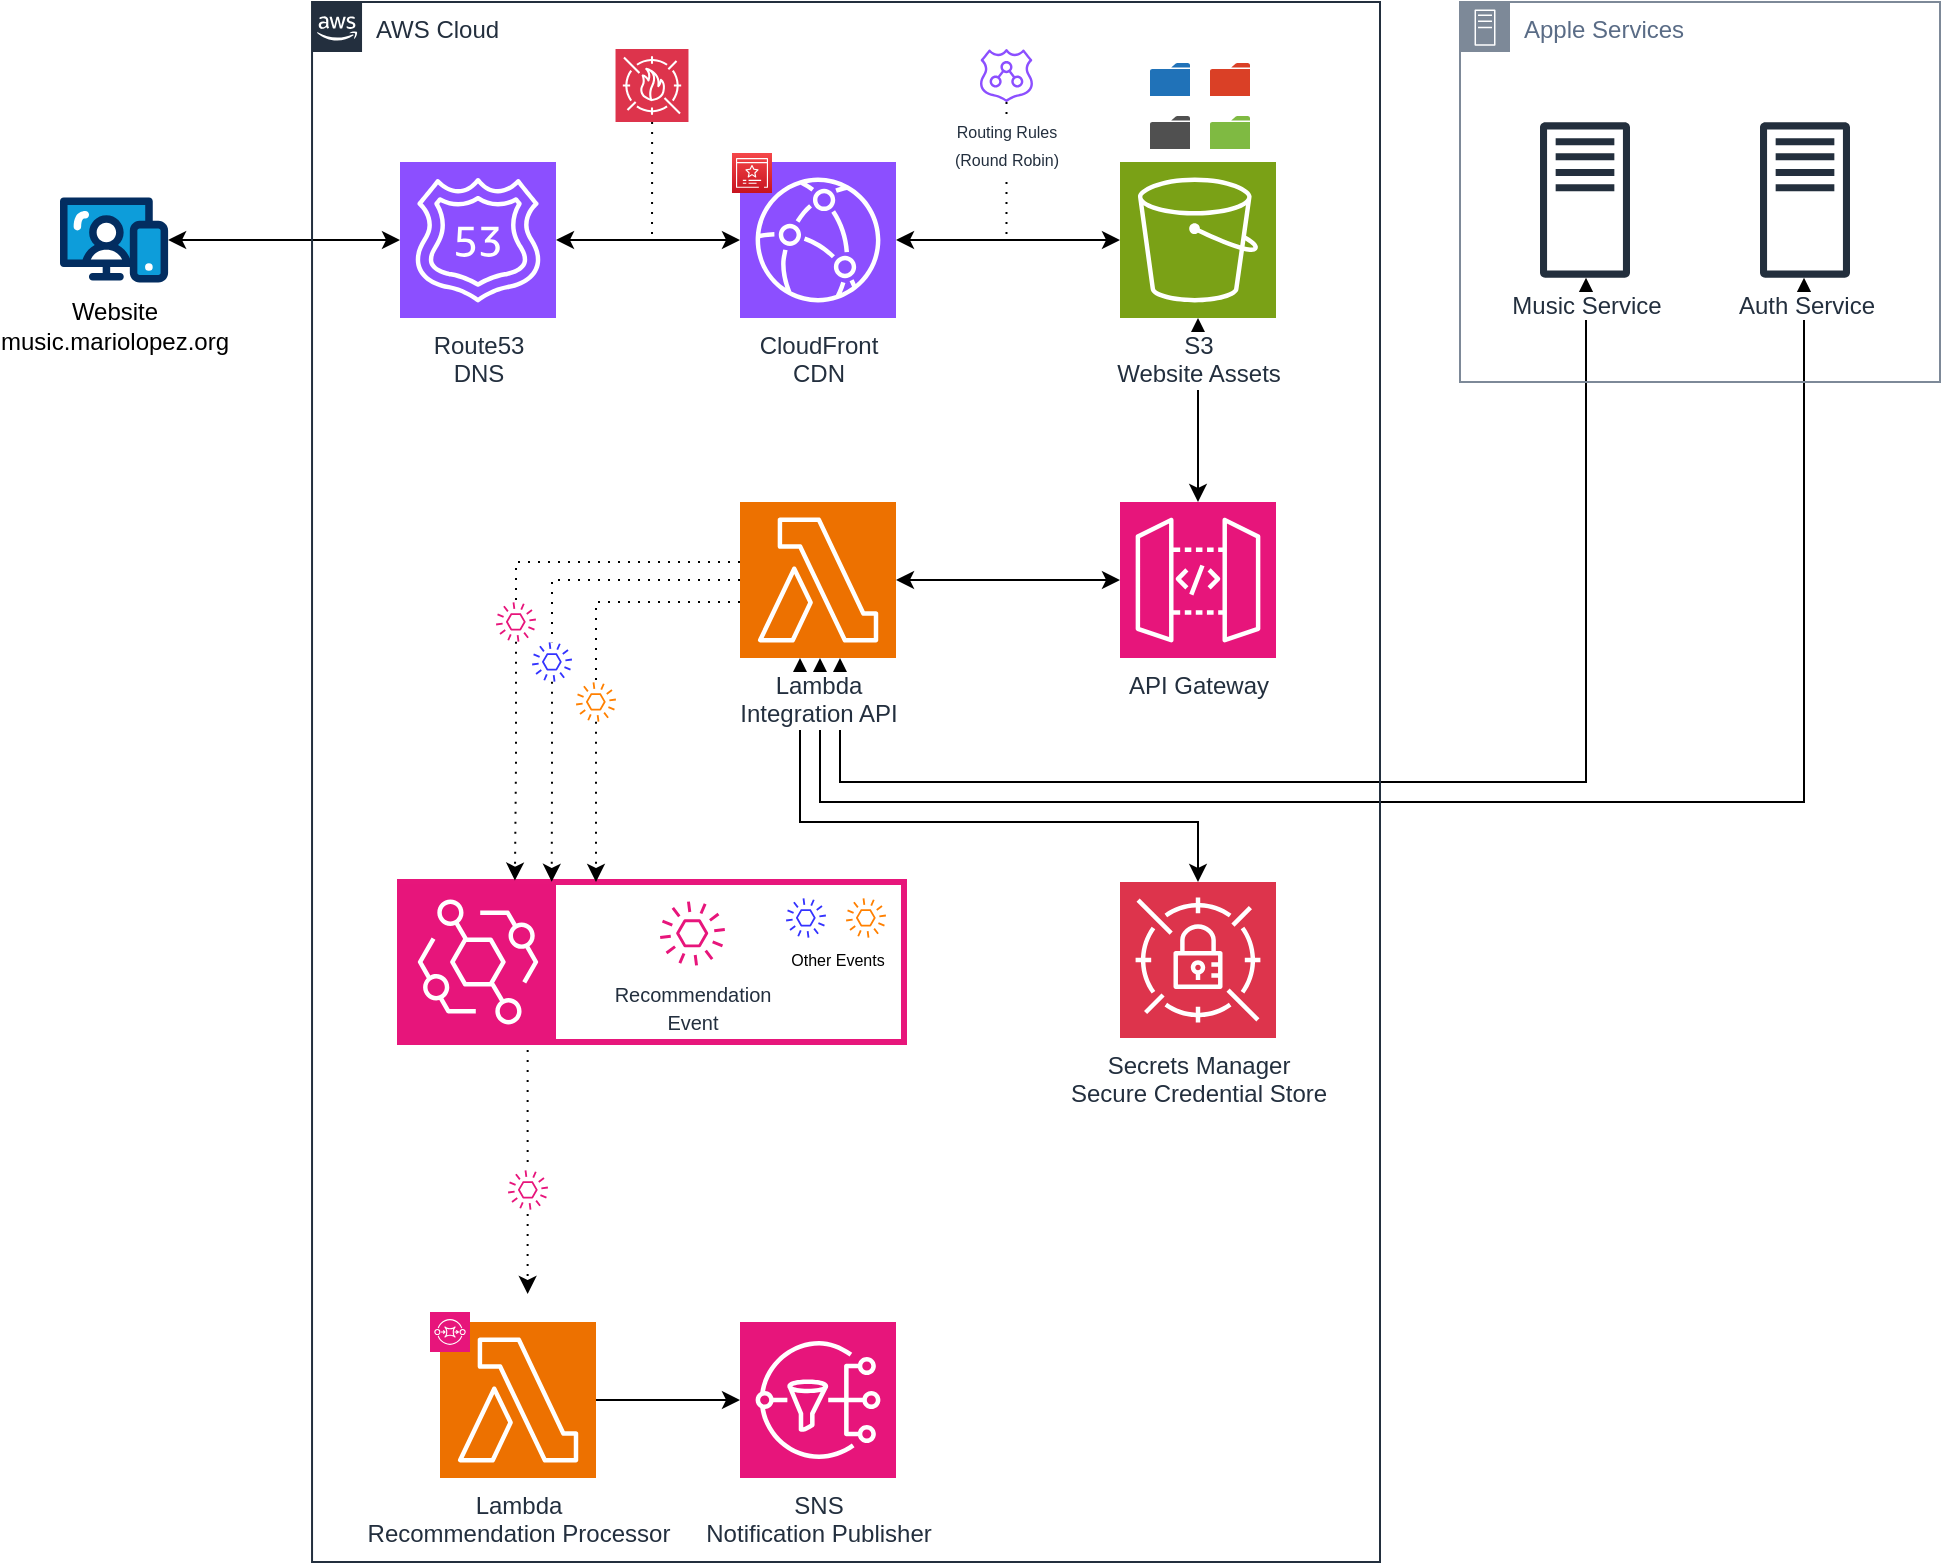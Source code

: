 <mxfile>
    <diagram name="High-Level Overall Architecture" id="WcVCMZzMT9vnVtKy7-lY">
        <mxGraphModel dx="1267" dy="896" grid="1" gridSize="10" guides="1" tooltips="1" connect="1" arrows="1" fold="1" page="1" pageScale="1" pageWidth="850" pageHeight="1100" math="0" shadow="0">
            <root>
                <mxCell id="0"/>
                <mxCell id="1" parent="0"/>
                <mxCell id="ASIqgOq8gISfFOwQN5v3-22" style="edgeStyle=orthogonalEdgeStyle;rounded=0;orthogonalLoop=1;jettySize=auto;html=1;startArrow=classic;startFill=1;" parent="1" source="ASIqgOq8gISfFOwQN5v3-3" target="ASIqgOq8gISfFOwQN5v3-21" edge="1">
                    <mxGeometry relative="1" as="geometry"/>
                </mxCell>
                <mxCell id="ASIqgOq8gISfFOwQN5v3-57" style="edgeStyle=orthogonalEdgeStyle;rounded=0;orthogonalLoop=1;jettySize=auto;html=1;startArrow=classic;startFill=1;" parent="1" source="ASIqgOq8gISfFOwQN5v3-14" target="ASIqgOq8gISfFOwQN5v3-55" edge="1">
                    <mxGeometry relative="1" as="geometry">
                        <Array as="points">
                            <mxPoint x="480" y="800"/>
                            <mxPoint x="972" y="800"/>
                        </Array>
                    </mxGeometry>
                </mxCell>
                <mxCell id="ASIqgOq8gISfFOwQN5v3-56" style="edgeStyle=orthogonalEdgeStyle;rounded=0;orthogonalLoop=1;jettySize=auto;html=1;startArrow=classic;startFill=1;" parent="1" source="ASIqgOq8gISfFOwQN5v3-14" target="ASIqgOq8gISfFOwQN5v3-54" edge="1">
                    <mxGeometry relative="1" as="geometry">
                        <Array as="points">
                            <mxPoint x="490" y="790"/>
                            <mxPoint x="863" y="790"/>
                        </Array>
                    </mxGeometry>
                </mxCell>
                <mxCell id="ASIqgOq8gISfFOwQN5v3-23" style="edgeStyle=orthogonalEdgeStyle;rounded=0;orthogonalLoop=1;jettySize=auto;html=1;startArrow=classic;startFill=1;" parent="1" source="ASIqgOq8gISfFOwQN5v3-21" target="ASIqgOq8gISfFOwQN5v3-14" edge="1">
                    <mxGeometry relative="1" as="geometry"/>
                </mxCell>
                <mxCell id="ASIqgOq8gISfFOwQN5v3-13" style="edgeStyle=orthogonalEdgeStyle;rounded=0;orthogonalLoop=1;jettySize=auto;html=1;startArrow=classic;startFill=1;" parent="1" source="ASIqgOq8gISfFOwQN5v3-1" target="ASIqgOq8gISfFOwQN5v3-4" edge="1">
                    <mxGeometry relative="1" as="geometry"/>
                </mxCell>
                <mxCell id="ASIqgOq8gISfFOwQN5v3-1" value="Website&lt;br&gt;music.mariolopez.org" style="verticalLabelPosition=bottom;aspect=fixed;html=1;shape=mxgraph.salesforce.web;" parent="1" vertex="1">
                    <mxGeometry x="100.0" y="497.65" width="54.05" height="42.7" as="geometry"/>
                </mxCell>
                <mxCell id="ASIqgOq8gISfFOwQN5v3-12" style="edgeStyle=orthogonalEdgeStyle;rounded=0;orthogonalLoop=1;jettySize=auto;html=1;startArrow=classic;startFill=1;" parent="1" source="ASIqgOq8gISfFOwQN5v3-2" target="ASIqgOq8gISfFOwQN5v3-4" edge="1">
                    <mxGeometry relative="1" as="geometry"/>
                </mxCell>
                <mxCell id="ASIqgOq8gISfFOwQN5v3-2" value="CloudFront&lt;br&gt;CDN" style="sketch=0;points=[[0,0,0],[0.25,0,0],[0.5,0,0],[0.75,0,0],[1,0,0],[0,1,0],[0.25,1,0],[0.5,1,0],[0.75,1,0],[1,1,0],[0,0.25,0],[0,0.5,0],[0,0.75,0],[1,0.25,0],[1,0.5,0],[1,0.75,0]];outlineConnect=0;fontColor=#232F3E;fillColor=#8C4FFF;strokeColor=#ffffff;dashed=0;verticalLabelPosition=bottom;verticalAlign=top;align=center;html=1;fontSize=12;fontStyle=0;aspect=fixed;shape=mxgraph.aws4.resourceIcon;resIcon=mxgraph.aws4.cloudfront;" parent="1" vertex="1">
                    <mxGeometry x="440" y="480" width="78" height="78" as="geometry"/>
                </mxCell>
                <mxCell id="ASIqgOq8gISfFOwQN5v3-4" value="Route53&lt;br&gt;DNS" style="sketch=0;points=[[0,0,0],[0.25,0,0],[0.5,0,0],[0.75,0,0],[1,0,0],[0,1,0],[0.25,1,0],[0.5,1,0],[0.75,1,0],[1,1,0],[0,0.25,0],[0,0.5,0],[0,0.75,0],[1,0.25,0],[1,0.5,0],[1,0.75,0]];outlineConnect=0;fontColor=#232F3E;fillColor=#8C4FFF;strokeColor=#ffffff;dashed=0;verticalLabelPosition=bottom;verticalAlign=top;align=center;html=1;fontSize=12;fontStyle=0;aspect=fixed;shape=mxgraph.aws4.resourceIcon;resIcon=mxgraph.aws4.route_53;" parent="1" vertex="1">
                    <mxGeometry x="270" y="480" width="78" height="78" as="geometry"/>
                </mxCell>
                <mxCell id="ASIqgOq8gISfFOwQN5v3-7" value="" style="group" parent="1" vertex="1" connectable="0">
                    <mxGeometry x="270" y="840" width="252" height="80" as="geometry"/>
                </mxCell>
                <mxCell id="ASIqgOq8gISfFOwQN5v3-6" value="" style="rounded=0;whiteSpace=wrap;html=1;fillColor=none;strokeColor=#e7167b;strokeWidth=3;" parent="ASIqgOq8gISfFOwQN5v3-7" vertex="1">
                    <mxGeometry width="252" height="80" as="geometry"/>
                </mxCell>
                <mxCell id="ASIqgOq8gISfFOwQN5v3-5" value="" style="sketch=0;points=[[0,0,0],[0.25,0,0],[0.5,0,0],[0.75,0,0],[1,0,0],[0,1,0],[0.25,1,0],[0.5,1,0],[0.75,1,0],[1,1,0],[0,0.25,0],[0,0.5,0],[0,0.75,0],[1,0.25,0],[1,0.5,0],[1,0.75,0]];outlineConnect=0;fontColor=#232F3E;fillColor=#E7157B;strokeColor=#ffffff;dashed=0;verticalLabelPosition=bottom;verticalAlign=top;align=center;html=1;fontSize=12;fontStyle=0;aspect=fixed;shape=mxgraph.aws4.resourceIcon;resIcon=mxgraph.aws4.eventbridge;" parent="ASIqgOq8gISfFOwQN5v3-7" vertex="1">
                    <mxGeometry y="1" width="78" height="78" as="geometry"/>
                </mxCell>
                <mxCell id="ASIqgOq8gISfFOwQN5v3-8" value="&lt;font style=&quot;font-size: 10px;&quot;&gt;Recommendation&lt;br&gt;Event&lt;/font&gt;" style="sketch=0;outlineConnect=0;fontColor=#232F3E;gradientColor=none;fillColor=#E7157B;strokeColor=none;dashed=0;verticalLabelPosition=bottom;verticalAlign=top;align=center;html=1;fontSize=12;fontStyle=0;aspect=fixed;pointerEvents=1;shape=mxgraph.aws4.event;" parent="ASIqgOq8gISfFOwQN5v3-7" vertex="1">
                    <mxGeometry x="130" y="9.5" width="32.5" height="32.5" as="geometry"/>
                </mxCell>
                <mxCell id="ASIqgOq8gISfFOwQN5v3-39" value="" style="sketch=0;outlineConnect=0;fontColor=#232F3E;gradientColor=none;fillColor=#3333ff;strokeColor=none;dashed=0;verticalLabelPosition=bottom;verticalAlign=top;align=center;html=1;fontSize=12;fontStyle=0;aspect=fixed;pointerEvents=1;shape=mxgraph.aws4.event;" parent="ASIqgOq8gISfFOwQN5v3-7" vertex="1">
                    <mxGeometry x="193" y="8" width="20" height="20" as="geometry"/>
                </mxCell>
                <mxCell id="ASIqgOq8gISfFOwQN5v3-40" value="" style="sketch=0;outlineConnect=0;fontColor=#232F3E;gradientColor=none;fillColor=#FF8000;strokeColor=none;dashed=0;verticalLabelPosition=bottom;verticalAlign=top;align=center;html=1;fontSize=12;fontStyle=0;aspect=fixed;pointerEvents=1;shape=mxgraph.aws4.event;" parent="ASIqgOq8gISfFOwQN5v3-7" vertex="1">
                    <mxGeometry x="223" y="8" width="20" height="20" as="geometry"/>
                </mxCell>
                <mxCell id="ASIqgOq8gISfFOwQN5v3-41" value="&lt;font style=&quot;font-size: 8px;&quot;&gt;Other Events&lt;/font&gt;" style="text;html=1;align=center;verticalAlign=middle;whiteSpace=wrap;rounded=0;" parent="ASIqgOq8gISfFOwQN5v3-7" vertex="1">
                    <mxGeometry x="193" y="28" width="52" height="20" as="geometry"/>
                </mxCell>
                <mxCell id="ASIqgOq8gISfFOwQN5v3-11" style="edgeStyle=orthogonalEdgeStyle;rounded=0;orthogonalLoop=1;jettySize=auto;html=1;startArrow=classic;startFill=1;" parent="1" source="ASIqgOq8gISfFOwQN5v3-3" target="ASIqgOq8gISfFOwQN5v3-2" edge="1">
                    <mxGeometry relative="1" as="geometry"/>
                </mxCell>
                <mxCell id="ASIqgOq8gISfFOwQN5v3-43" style="edgeStyle=orthogonalEdgeStyle;rounded=0;orthogonalLoop=1;jettySize=auto;html=1;endArrow=none;endFill=0;dashed=1;dashPattern=1 4;" parent="1" source="ASIqgOq8gISfFOwQN5v3-14" target="ASIqgOq8gISfFOwQN5v3-42" edge="1">
                    <mxGeometry relative="1" as="geometry">
                        <Array as="points">
                            <mxPoint x="368" y="700"/>
                        </Array>
                    </mxGeometry>
                </mxCell>
                <mxCell id="ASIqgOq8gISfFOwQN5v3-49" style="edgeStyle=orthogonalEdgeStyle;rounded=0;orthogonalLoop=1;jettySize=auto;html=1;dashed=1;dashPattern=1 4;endArrow=none;endFill=0;" parent="1" source="ASIqgOq8gISfFOwQN5v3-14" target="ASIqgOq8gISfFOwQN5v3-38" edge="1">
                    <mxGeometry relative="1" as="geometry">
                        <Array as="points">
                            <mxPoint x="346" y="689"/>
                        </Array>
                    </mxGeometry>
                </mxCell>
                <mxCell id="ASIqgOq8gISfFOwQN5v3-50" style="edgeStyle=orthogonalEdgeStyle;rounded=0;orthogonalLoop=1;jettySize=auto;html=1;endArrow=none;endFill=0;dashed=1;dashPattern=1 4;" parent="1" source="ASIqgOq8gISfFOwQN5v3-14" target="ASIqgOq8gISfFOwQN5v3-26" edge="1">
                    <mxGeometry relative="1" as="geometry">
                        <Array as="points">
                            <mxPoint x="328" y="680"/>
                        </Array>
                    </mxGeometry>
                </mxCell>
                <mxCell id="ASIqgOq8gISfFOwQN5v3-62" style="edgeStyle=orthogonalEdgeStyle;rounded=0;orthogonalLoop=1;jettySize=auto;html=1;startArrow=classic;startFill=1;" parent="1" source="ASIqgOq8gISfFOwQN5v3-14" target="ASIqgOq8gISfFOwQN5v3-61" edge="1">
                    <mxGeometry relative="1" as="geometry">
                        <Array as="points">
                            <mxPoint x="470" y="810"/>
                            <mxPoint x="669" y="810"/>
                        </Array>
                    </mxGeometry>
                </mxCell>
                <mxCell id="ASIqgOq8gISfFOwQN5v3-14" value="Lambda&lt;br&gt;Integration API" style="points=[[0,0,0],[0.25,0,0],[0.5,0,0],[0.75,0,0],[1,0,0],[0,1,0],[0.25,1,0],[0.5,1,0],[0.75,1,0],[1,1,0],[0,0.25,0],[0,0.5,0],[0,0.75,0],[1,0.25,0],[1,0.5,0],[1,0.75,0]];outlineConnect=0;fontColor=#232F3E;fillColor=#ED7100;strokeColor=#ffffff;dashed=0;verticalLabelPosition=bottom;verticalAlign=top;align=center;html=1;fontSize=12;fontStyle=0;aspect=fixed;shape=mxgraph.aws4.resourceIcon;resIcon=mxgraph.aws4.lambda;shadow=0;labelBackgroundColor=default;" parent="1" vertex="1">
                    <mxGeometry x="440" y="650" width="78" height="78" as="geometry"/>
                </mxCell>
                <mxCell id="ASIqgOq8gISfFOwQN5v3-19" value="" style="group" parent="1" vertex="1" connectable="0">
                    <mxGeometry x="280" y="1050" width="88" height="88" as="geometry"/>
                </mxCell>
                <mxCell id="ASIqgOq8gISfFOwQN5v3-17" value="Lambda&lt;br&gt;Recommendation Processor" style="sketch=0;points=[[0,0,0],[0.25,0,0],[0.5,0,0],[0.75,0,0],[1,0,0],[0,1,0],[0.25,1,0],[0.5,1,0],[0.75,1,0],[1,1,0],[0,0.25,0],[0,0.5,0],[0,0.75,0],[1,0.25,0],[1,0.5,0],[1,0.75,0]];outlineConnect=0;fontColor=#232F3E;fillColor=#ED7100;strokeColor=#ffffff;dashed=0;verticalLabelPosition=bottom;verticalAlign=top;align=center;html=1;fontSize=12;fontStyle=0;aspect=fixed;shape=mxgraph.aws4.resourceIcon;resIcon=mxgraph.aws4.lambda;" parent="ASIqgOq8gISfFOwQN5v3-19" vertex="1">
                    <mxGeometry x="10" y="10" width="78" height="78" as="geometry"/>
                </mxCell>
                <mxCell id="ASIqgOq8gISfFOwQN5v3-18" value="" style="sketch=0;points=[[0,0,0],[0.25,0,0],[0.5,0,0],[0.75,0,0],[1,0,0],[0,1,0],[0.25,1,0],[0.5,1,0],[0.75,1,0],[1,1,0],[0,0.25,0],[0,0.5,0],[0,0.75,0],[1,0.25,0],[1,0.5,0],[1,0.75,0]];outlineConnect=0;fontColor=#232F3E;fillColor=#E7157B;strokeColor=#ffffff;dashed=0;verticalLabelPosition=bottom;verticalAlign=top;align=center;html=1;fontSize=12;fontStyle=0;aspect=fixed;shape=mxgraph.aws4.resourceIcon;resIcon=mxgraph.aws4.sqs;" parent="ASIqgOq8gISfFOwQN5v3-19" vertex="1">
                    <mxGeometry x="5" y="5" width="20" height="20" as="geometry"/>
                </mxCell>
                <mxCell id="ASIqgOq8gISfFOwQN5v3-21" value="API Gateway" style="sketch=0;points=[[0,0,0],[0.25,0,0],[0.5,0,0],[0.75,0,0],[1,0,0],[0,1,0],[0.25,1,0],[0.5,1,0],[0.75,1,0],[1,1,0],[0,0.25,0],[0,0.5,0],[0,0.75,0],[1,0.25,0],[1,0.5,0],[1,0.75,0]];outlineConnect=0;fontColor=#232F3E;fillColor=#E7157B;strokeColor=#ffffff;dashed=0;verticalLabelPosition=bottom;verticalAlign=top;align=center;html=1;fontSize=12;fontStyle=0;aspect=fixed;shape=mxgraph.aws4.resourceIcon;resIcon=mxgraph.aws4.api_gateway;labelBackgroundColor=default;" parent="1" vertex="1">
                    <mxGeometry x="630" y="650" width="78" height="78" as="geometry"/>
                </mxCell>
                <mxCell id="ASIqgOq8gISfFOwQN5v3-26" value="" style="sketch=0;outlineConnect=0;fontColor=#232F3E;gradientColor=none;fillColor=#E7157B;strokeColor=none;dashed=0;verticalLabelPosition=bottom;verticalAlign=top;align=center;html=1;fontSize=12;fontStyle=0;aspect=fixed;pointerEvents=1;shape=mxgraph.aws4.event;" parent="1" vertex="1">
                    <mxGeometry x="318" y="700" width="20" height="20" as="geometry"/>
                </mxCell>
                <mxCell id="ASIqgOq8gISfFOwQN5v3-34" style="edgeStyle=orthogonalEdgeStyle;rounded=0;orthogonalLoop=1;jettySize=auto;html=1;entryX=0.25;entryY=1;entryDx=0;entryDy=0;endArrow=none;endFill=0;dashed=1;dashPattern=1 4;" parent="1" edge="1">
                    <mxGeometry relative="1" as="geometry">
                        <mxPoint x="333.83" y="980" as="sourcePoint"/>
                        <mxPoint x="333.83" y="920" as="targetPoint"/>
                        <Array as="points">
                            <mxPoint x="333.83" y="960"/>
                            <mxPoint x="333.83" y="960"/>
                        </Array>
                    </mxGeometry>
                </mxCell>
                <mxCell id="ASIqgOq8gISfFOwQN5v3-35" style="edgeStyle=orthogonalEdgeStyle;rounded=0;orthogonalLoop=1;jettySize=auto;html=1;dashed=1;dashPattern=1 4;" parent="1" edge="1">
                    <mxGeometry relative="1" as="geometry">
                        <mxPoint x="333.83" y="1006" as="sourcePoint"/>
                        <mxPoint x="333.83" y="1046" as="targetPoint"/>
                        <Array as="points">
                            <mxPoint x="333.83" y="1026"/>
                            <mxPoint x="333.83" y="1026"/>
                        </Array>
                    </mxGeometry>
                </mxCell>
                <mxCell id="ASIqgOq8gISfFOwQN5v3-29" value="" style="sketch=0;outlineConnect=0;fontColor=#232F3E;gradientColor=none;fillColor=#E7157B;strokeColor=none;dashed=0;verticalLabelPosition=bottom;verticalAlign=top;align=center;html=1;fontSize=12;fontStyle=0;aspect=fixed;pointerEvents=1;shape=mxgraph.aws4.event;" parent="1" vertex="1">
                    <mxGeometry x="324" y="984" width="20" height="20" as="geometry"/>
                </mxCell>
                <mxCell id="ASIqgOq8gISfFOwQN5v3-38" value="" style="sketch=0;outlineConnect=0;fontColor=#232F3E;gradientColor=none;fillColor=#3333ff;strokeColor=none;dashed=0;verticalLabelPosition=bottom;verticalAlign=top;align=center;html=1;fontSize=12;fontStyle=0;aspect=fixed;pointerEvents=1;shape=mxgraph.aws4.event;" parent="1" vertex="1">
                    <mxGeometry x="336.02" y="720" width="20" height="20" as="geometry"/>
                </mxCell>
                <mxCell id="ASIqgOq8gISfFOwQN5v3-44" style="edgeStyle=orthogonalEdgeStyle;rounded=0;orthogonalLoop=1;jettySize=auto;html=1;dashed=1;dashPattern=1 4;" parent="1" source="ASIqgOq8gISfFOwQN5v3-42" target="ASIqgOq8gISfFOwQN5v3-6" edge="1">
                    <mxGeometry relative="1" as="geometry">
                        <Array as="points">
                            <mxPoint x="368" y="820"/>
                            <mxPoint x="368" y="820"/>
                        </Array>
                    </mxGeometry>
                </mxCell>
                <mxCell id="ASIqgOq8gISfFOwQN5v3-42" value="" style="sketch=0;outlineConnect=0;fontColor=#232F3E;gradientColor=none;fillColor=#ff8001;strokeColor=none;dashed=0;verticalLabelPosition=bottom;verticalAlign=top;align=center;html=1;fontSize=12;fontStyle=0;aspect=fixed;pointerEvents=1;shape=mxgraph.aws4.event;" parent="1" vertex="1">
                    <mxGeometry x="358" y="740" width="20" height="20" as="geometry"/>
                </mxCell>
                <mxCell id="ASIqgOq8gISfFOwQN5v3-48" style="edgeStyle=orthogonalEdgeStyle;rounded=0;orthogonalLoop=1;jettySize=auto;html=1;entryX=0.301;entryY=-0.001;entryDx=0;entryDy=0;entryPerimeter=0;dashed=1;dashPattern=1 4;" parent="1" source="ASIqgOq8gISfFOwQN5v3-38" target="ASIqgOq8gISfFOwQN5v3-6" edge="1">
                    <mxGeometry relative="1" as="geometry"/>
                </mxCell>
                <mxCell id="ASIqgOq8gISfFOwQN5v3-51" style="edgeStyle=orthogonalEdgeStyle;rounded=0;orthogonalLoop=1;jettySize=auto;html=1;entryX=0.228;entryY=-0.009;entryDx=0;entryDy=0;entryPerimeter=0;dashed=1;dashPattern=1 4;" parent="1" source="ASIqgOq8gISfFOwQN5v3-26" target="ASIqgOq8gISfFOwQN5v3-6" edge="1">
                    <mxGeometry relative="1" as="geometry"/>
                </mxCell>
                <mxCell id="ASIqgOq8gISfFOwQN5v3-52" value="AWS Cloud" style="points=[[0,0],[0.25,0],[0.5,0],[0.75,0],[1,0],[1,0.25],[1,0.5],[1,0.75],[1,1],[0.75,1],[0.5,1],[0.25,1],[0,1],[0,0.75],[0,0.5],[0,0.25]];outlineConnect=0;gradientColor=none;html=1;whiteSpace=wrap;fontSize=12;fontStyle=0;container=0;pointerEvents=0;collapsible=0;recursiveResize=0;shape=mxgraph.aws4.group;grIcon=mxgraph.aws4.group_aws_cloud_alt;strokeColor=#232F3E;fillColor=none;verticalAlign=top;align=left;spacingLeft=30;fontColor=#232F3E;dashed=0;" parent="1" vertex="1">
                    <mxGeometry x="226.02" y="400" width="533.98" height="780" as="geometry"/>
                </mxCell>
                <mxCell id="ASIqgOq8gISfFOwQN5v3-53" value="Apple Services" style="points=[[0,0],[0.25,0],[0.5,0],[0.75,0],[1,0],[1,0.25],[1,0.5],[1,0.75],[1,1],[0.75,1],[0.5,1],[0.25,1],[0,1],[0,0.75],[0,0.5],[0,0.25]];outlineConnect=0;gradientColor=none;html=1;whiteSpace=wrap;fontSize=12;fontStyle=0;container=1;pointerEvents=0;collapsible=0;recursiveResize=0;shape=mxgraph.aws4.group;grIcon=mxgraph.aws4.group_on_premise;strokeColor=#7D8998;fillColor=none;verticalAlign=top;align=left;spacingLeft=30;fontColor=#5A6C86;dashed=0;" parent="1" vertex="1">
                    <mxGeometry x="800" y="400" width="240" height="190" as="geometry"/>
                </mxCell>
                <mxCell id="ASIqgOq8gISfFOwQN5v3-54" value="Music Service" style="sketch=0;outlineConnect=0;fontColor=#232F3E;gradientColor=none;fillColor=#232F3D;strokeColor=none;dashed=0;verticalLabelPosition=bottom;verticalAlign=top;align=center;html=1;fontSize=12;fontStyle=0;aspect=fixed;pointerEvents=1;shape=mxgraph.aws4.traditional_server;labelBackgroundColor=default;" parent="ASIqgOq8gISfFOwQN5v3-53" vertex="1">
                    <mxGeometry x="40" y="60" width="45" height="78" as="geometry"/>
                </mxCell>
                <mxCell id="ASIqgOq8gISfFOwQN5v3-55" value="Auth Service" style="sketch=0;outlineConnect=0;fontColor=#232F3E;gradientColor=none;fillColor=#232F3D;strokeColor=none;dashed=0;verticalLabelPosition=bottom;verticalAlign=top;align=center;html=1;fontSize=12;fontStyle=0;aspect=fixed;pointerEvents=1;shape=mxgraph.aws4.traditional_server;labelBackgroundColor=default;" parent="ASIqgOq8gISfFOwQN5v3-53" vertex="1">
                    <mxGeometry x="150" y="60" width="45" height="78" as="geometry"/>
                </mxCell>
                <mxCell id="ASIqgOq8gISfFOwQN5v3-60" value="" style="group" parent="1" vertex="1" connectable="0">
                    <mxGeometry x="377.76" y="423.52" width="36.48" height="96.48" as="geometry"/>
                </mxCell>
                <mxCell id="ASIqgOq8gISfFOwQN5v3-59" style="edgeStyle=orthogonalEdgeStyle;rounded=0;orthogonalLoop=1;jettySize=auto;html=1;dashed=1;dashPattern=1 4;endArrow=none;endFill=0;" parent="ASIqgOq8gISfFOwQN5v3-60" source="ASIqgOq8gISfFOwQN5v3-58" edge="1">
                    <mxGeometry relative="1" as="geometry">
                        <mxPoint x="18.24" y="96.48" as="targetPoint"/>
                    </mxGeometry>
                </mxCell>
                <mxCell id="ASIqgOq8gISfFOwQN5v3-58" value="" style="sketch=0;points=[[0,0,0],[0.25,0,0],[0.5,0,0],[0.75,0,0],[1,0,0],[0,1,0],[0.25,1,0],[0.5,1,0],[0.75,1,0],[1,1,0],[0,0.25,0],[0,0.5,0],[0,0.75,0],[1,0.25,0],[1,0.5,0],[1,0.75,0]];outlineConnect=0;fontColor=#232F3E;fillColor=#DD344C;strokeColor=#ffffff;dashed=0;verticalLabelPosition=bottom;verticalAlign=top;align=center;html=1;fontSize=12;fontStyle=0;aspect=fixed;shape=mxgraph.aws4.resourceIcon;resIcon=mxgraph.aws4.waf;" parent="ASIqgOq8gISfFOwQN5v3-60" vertex="1">
                    <mxGeometry width="36.48" height="36.48" as="geometry"/>
                </mxCell>
                <mxCell id="ASIqgOq8gISfFOwQN5v3-61" value="Secrets Manager&lt;br&gt;Secure Credential Store" style="sketch=0;points=[[0,0,0],[0.25,0,0],[0.5,0,0],[0.75,0,0],[1,0,0],[0,1,0],[0.25,1,0],[0.5,1,0],[0.75,1,0],[1,1,0],[0,0.25,0],[0,0.5,0],[0,0.75,0],[1,0.25,0],[1,0.5,0],[1,0.75,0]];outlineConnect=0;fontColor=#232F3E;fillColor=#DD344C;strokeColor=#ffffff;dashed=0;verticalLabelPosition=bottom;verticalAlign=top;align=center;html=1;fontSize=12;fontStyle=0;aspect=fixed;shape=mxgraph.aws4.resourceIcon;resIcon=mxgraph.aws4.secrets_manager;" parent="1" vertex="1">
                    <mxGeometry x="630" y="840" width="78" height="78" as="geometry"/>
                </mxCell>
                <mxCell id="ASIqgOq8gISfFOwQN5v3-63" value="SNS&lt;br&gt;Notification Publisher" style="sketch=0;points=[[0,0,0],[0.25,0,0],[0.5,0,0],[0.75,0,0],[1,0,0],[0,1,0],[0.25,1,0],[0.5,1,0],[0.75,1,0],[1,1,0],[0,0.25,0],[0,0.5,0],[0,0.75,0],[1,0.25,0],[1,0.5,0],[1,0.75,0]];outlineConnect=0;fontColor=#232F3E;fillColor=#E7157B;strokeColor=#ffffff;dashed=0;verticalLabelPosition=bottom;verticalAlign=top;align=center;html=1;fontSize=12;fontStyle=0;aspect=fixed;shape=mxgraph.aws4.resourceIcon;resIcon=mxgraph.aws4.sns;" parent="1" vertex="1">
                    <mxGeometry x="440" y="1060" width="78" height="78" as="geometry"/>
                </mxCell>
                <mxCell id="ASIqgOq8gISfFOwQN5v3-64" style="edgeStyle=orthogonalEdgeStyle;rounded=0;orthogonalLoop=1;jettySize=auto;html=1;" parent="1" source="ASIqgOq8gISfFOwQN5v3-17" target="ASIqgOq8gISfFOwQN5v3-63" edge="1">
                    <mxGeometry relative="1" as="geometry"/>
                </mxCell>
                <mxCell id="ASIqgOq8gISfFOwQN5v3-3" value="&lt;span style=&quot;&quot;&gt;S3&lt;br&gt;Website Assets&lt;/span&gt;" style="sketch=0;points=[[0,0,0],[0.25,0,0],[0.5,0,0],[0.75,0,0],[1,0,0],[0,1,0],[0.25,1,0],[0.5,1,0],[0.75,1,0],[1,1,0],[0,0.25,0],[0,0.5,0],[0,0.75,0],[1,0.25,0],[1,0.5,0],[1,0.75,0]];outlineConnect=0;fontColor=#232F3E;fillColor=#7AA116;strokeColor=#ffffff;dashed=0;verticalLabelPosition=bottom;verticalAlign=top;align=center;html=1;fontSize=12;fontStyle=0;aspect=fixed;shape=mxgraph.aws4.resourceIcon;resIcon=mxgraph.aws4.s3;labelBackgroundColor=default;container=0;" parent="1" vertex="1">
                    <mxGeometry x="630" y="480" width="78" height="78" as="geometry"/>
                </mxCell>
                <mxCell id="ASIqgOq8gISfFOwQN5v3-71" style="edgeStyle=orthogonalEdgeStyle;rounded=0;orthogonalLoop=1;jettySize=auto;html=1;dashed=1;dashPattern=1 4;endArrow=none;endFill=0;" parent="1" source="ASIqgOq8gISfFOwQN5v3-69" edge="1">
                    <mxGeometry relative="1" as="geometry">
                        <mxPoint x="573.24" y="520" as="targetPoint"/>
                    </mxGeometry>
                </mxCell>
                <mxCell id="ASIqgOq8gISfFOwQN5v3-69" value="&lt;font style=&quot;font-size: 8px;&quot;&gt;Routing Rules&lt;br&gt;(Round Robin)&lt;/font&gt;" style="sketch=0;outlineConnect=0;fontColor=#232F3E;gradientColor=none;fillColor=#8C4FFF;strokeColor=none;dashed=0;verticalLabelPosition=bottom;verticalAlign=top;align=center;html=1;fontSize=12;fontStyle=0;aspect=fixed;pointerEvents=1;shape=mxgraph.aws4.route_53_resolver;labelBackgroundColor=default;" parent="1" vertex="1">
                    <mxGeometry x="560" y="423.52" width="26.48" height="26.48" as="geometry"/>
                </mxCell>
                <mxCell id="ASIqgOq8gISfFOwQN5v3-72" value="" style="group" parent="1" vertex="1" connectable="0">
                    <mxGeometry x="645" y="430.52" width="50" height="42.96" as="geometry"/>
                </mxCell>
                <mxCell id="ASIqgOq8gISfFOwQN5v3-65" value="" style="sketch=0;pointerEvents=1;shadow=0;dashed=0;html=1;strokeColor=none;fillColor=#505050;labelPosition=center;verticalLabelPosition=bottom;verticalAlign=top;outlineConnect=0;align=center;shape=mxgraph.office.concepts.folder;" parent="ASIqgOq8gISfFOwQN5v3-72" vertex="1">
                    <mxGeometry y="26.48" width="20" height="16.48" as="geometry"/>
                </mxCell>
                <mxCell id="ASIqgOq8gISfFOwQN5v3-66" value="" style="sketch=0;pointerEvents=1;shadow=0;dashed=0;html=1;strokeColor=none;labelPosition=center;verticalLabelPosition=bottom;verticalAlign=top;outlineConnect=0;align=center;shape=mxgraph.office.concepts.folder;fillColor=#7FBA42;" parent="ASIqgOq8gISfFOwQN5v3-72" vertex="1">
                    <mxGeometry x="30" y="26.48" width="20" height="16.48" as="geometry"/>
                </mxCell>
                <mxCell id="ASIqgOq8gISfFOwQN5v3-67" value="" style="sketch=0;pointerEvents=1;shadow=0;dashed=0;html=1;strokeColor=none;labelPosition=center;verticalLabelPosition=bottom;verticalAlign=top;outlineConnect=0;align=center;shape=mxgraph.office.concepts.folder;fillColor=#2072B8;" parent="ASIqgOq8gISfFOwQN5v3-72" vertex="1">
                    <mxGeometry width="20" height="16.48" as="geometry"/>
                </mxCell>
                <mxCell id="ASIqgOq8gISfFOwQN5v3-68" value="" style="sketch=0;pointerEvents=1;shadow=0;dashed=0;html=1;strokeColor=none;labelPosition=center;verticalLabelPosition=bottom;verticalAlign=top;outlineConnect=0;align=center;shape=mxgraph.office.concepts.folder;fillColor=#DA4026;" parent="ASIqgOq8gISfFOwQN5v3-72" vertex="1">
                    <mxGeometry x="30" width="20" height="16.48" as="geometry"/>
                </mxCell>
                <mxCell id="2" value="" style="sketch=0;points=[[0,0,0],[0.25,0,0],[0.5,0,0],[0.75,0,0],[1,0,0],[0,1,0],[0.25,1,0],[0.5,1,0],[0.75,1,0],[1,1,0],[0,0.25,0],[0,0.5,0],[0,0.75,0],[1,0.25,0],[1,0.5,0],[1,0.75,0]];outlineConnect=0;fontColor=#232F3E;gradientColor=#F54749;gradientDirection=north;fillColor=#C7131F;strokeColor=#ffffff;dashed=0;verticalLabelPosition=bottom;verticalAlign=top;align=center;html=1;fontSize=12;fontStyle=0;aspect=fixed;shape=mxgraph.aws4.resourceIcon;resIcon=mxgraph.aws4.certificate_manager_3;" parent="1" vertex="1">
                    <mxGeometry x="436" y="475.48" width="20" height="20" as="geometry"/>
                </mxCell>
            </root>
        </mxGraphModel>
    </diagram>
</mxfile>